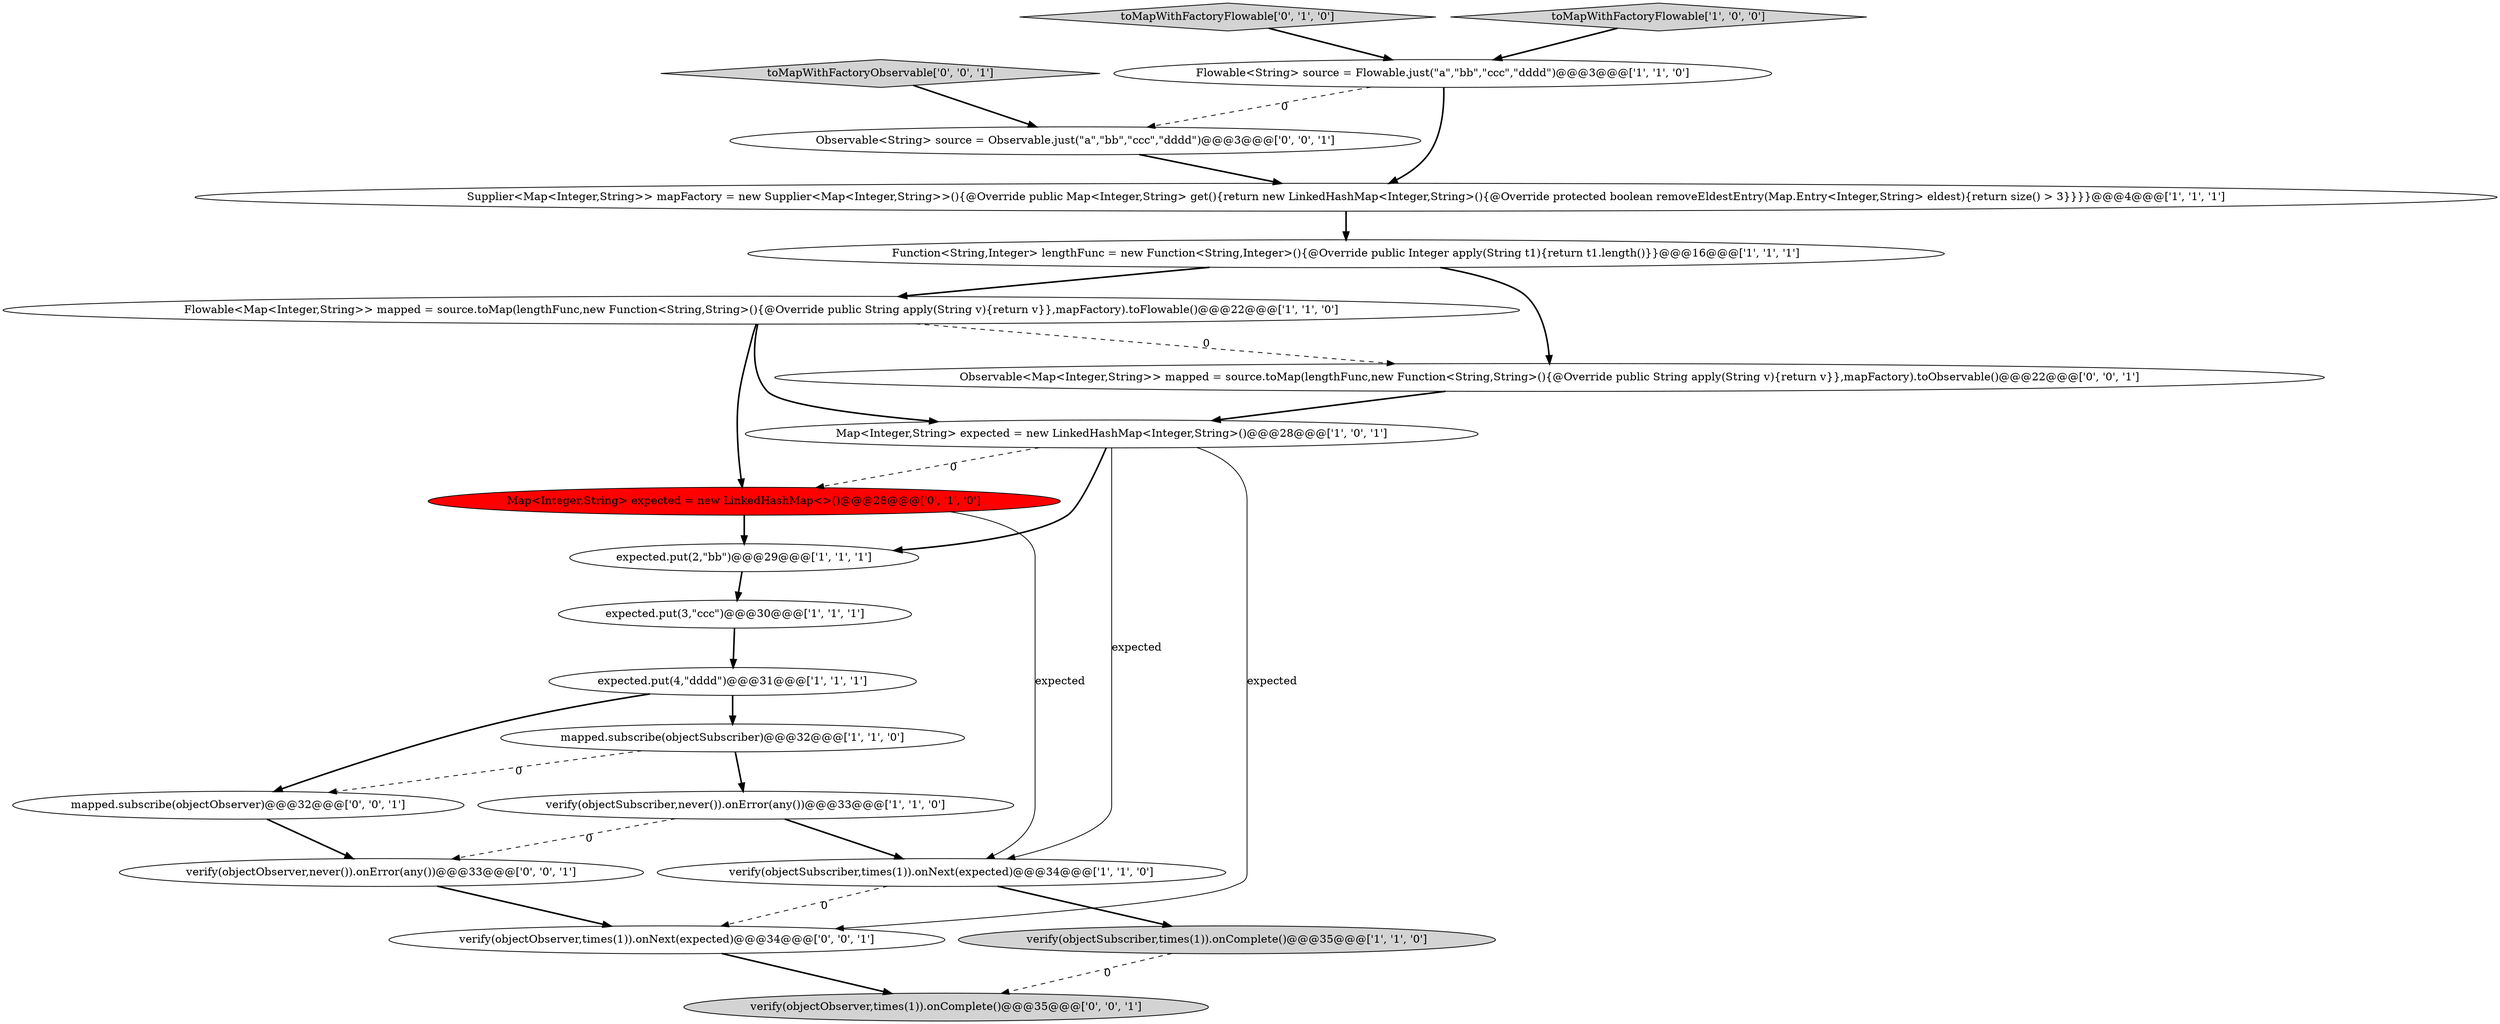 digraph {
18 [style = filled, label = "toMapWithFactoryObservable['0', '0', '1']", fillcolor = lightgray, shape = diamond image = "AAA0AAABBB3BBB"];
14 [style = filled, label = "Map<Integer,String> expected = new LinkedHashMap<>()@@@28@@@['0', '1', '0']", fillcolor = red, shape = ellipse image = "AAA1AAABBB2BBB"];
20 [style = filled, label = "Observable<String> source = Observable.just(\"a\",\"bb\",\"ccc\",\"dddd\")@@@3@@@['0', '0', '1']", fillcolor = white, shape = ellipse image = "AAA0AAABBB3BBB"];
1 [style = filled, label = "expected.put(4,\"dddd\")@@@31@@@['1', '1', '1']", fillcolor = white, shape = ellipse image = "AAA0AAABBB1BBB"];
5 [style = filled, label = "verify(objectSubscriber,never()).onError(any())@@@33@@@['1', '1', '0']", fillcolor = white, shape = ellipse image = "AAA0AAABBB1BBB"];
7 [style = filled, label = "expected.put(2,\"bb\")@@@29@@@['1', '1', '1']", fillcolor = white, shape = ellipse image = "AAA0AAABBB1BBB"];
0 [style = filled, label = "verify(objectSubscriber,times(1)).onNext(expected)@@@34@@@['1', '1', '0']", fillcolor = white, shape = ellipse image = "AAA0AAABBB1BBB"];
13 [style = filled, label = "toMapWithFactoryFlowable['0', '1', '0']", fillcolor = lightgray, shape = diamond image = "AAA0AAABBB2BBB"];
11 [style = filled, label = "Function<String,Integer> lengthFunc = new Function<String,Integer>(){@Override public Integer apply(String t1){return t1.length()}}@@@16@@@['1', '1', '1']", fillcolor = white, shape = ellipse image = "AAA0AAABBB1BBB"];
15 [style = filled, label = "verify(objectObserver,times(1)).onNext(expected)@@@34@@@['0', '0', '1']", fillcolor = white, shape = ellipse image = "AAA0AAABBB3BBB"];
3 [style = filled, label = "toMapWithFactoryFlowable['1', '0', '0']", fillcolor = lightgray, shape = diamond image = "AAA0AAABBB1BBB"];
6 [style = filled, label = "Flowable<String> source = Flowable.just(\"a\",\"bb\",\"ccc\",\"dddd\")@@@3@@@['1', '1', '0']", fillcolor = white, shape = ellipse image = "AAA0AAABBB1BBB"];
17 [style = filled, label = "mapped.subscribe(objectObserver)@@@32@@@['0', '0', '1']", fillcolor = white, shape = ellipse image = "AAA0AAABBB3BBB"];
9 [style = filled, label = "Supplier<Map<Integer,String>> mapFactory = new Supplier<Map<Integer,String>>(){@Override public Map<Integer,String> get(){return new LinkedHashMap<Integer,String>(){@Override protected boolean removeEldestEntry(Map.Entry<Integer,String> eldest){return size() > 3}}}}@@@4@@@['1', '1', '1']", fillcolor = white, shape = ellipse image = "AAA0AAABBB1BBB"];
10 [style = filled, label = "Flowable<Map<Integer,String>> mapped = source.toMap(lengthFunc,new Function<String,String>(){@Override public String apply(String v){return v}},mapFactory).toFlowable()@@@22@@@['1', '1', '0']", fillcolor = white, shape = ellipse image = "AAA0AAABBB1BBB"];
4 [style = filled, label = "mapped.subscribe(objectSubscriber)@@@32@@@['1', '1', '0']", fillcolor = white, shape = ellipse image = "AAA0AAABBB1BBB"];
19 [style = filled, label = "verify(objectObserver,never()).onError(any())@@@33@@@['0', '0', '1']", fillcolor = white, shape = ellipse image = "AAA0AAABBB3BBB"];
12 [style = filled, label = "Map<Integer,String> expected = new LinkedHashMap<Integer,String>()@@@28@@@['1', '0', '1']", fillcolor = white, shape = ellipse image = "AAA0AAABBB1BBB"];
21 [style = filled, label = "Observable<Map<Integer,String>> mapped = source.toMap(lengthFunc,new Function<String,String>(){@Override public String apply(String v){return v}},mapFactory).toObservable()@@@22@@@['0', '0', '1']", fillcolor = white, shape = ellipse image = "AAA0AAABBB3BBB"];
2 [style = filled, label = "expected.put(3,\"ccc\")@@@30@@@['1', '1', '1']", fillcolor = white, shape = ellipse image = "AAA0AAABBB1BBB"];
8 [style = filled, label = "verify(objectSubscriber,times(1)).onComplete()@@@35@@@['1', '1', '0']", fillcolor = lightgray, shape = ellipse image = "AAA0AAABBB1BBB"];
16 [style = filled, label = "verify(objectObserver,times(1)).onComplete()@@@35@@@['0', '0', '1']", fillcolor = lightgray, shape = ellipse image = "AAA0AAABBB3BBB"];
1->4 [style = bold, label=""];
8->16 [style = dashed, label="0"];
10->21 [style = dashed, label="0"];
12->15 [style = solid, label="expected"];
9->11 [style = bold, label=""];
4->17 [style = dashed, label="0"];
10->14 [style = bold, label=""];
20->9 [style = bold, label=""];
6->20 [style = dashed, label="0"];
2->1 [style = bold, label=""];
11->21 [style = bold, label=""];
0->15 [style = dashed, label="0"];
3->6 [style = bold, label=""];
14->0 [style = solid, label="expected"];
15->16 [style = bold, label=""];
17->19 [style = bold, label=""];
12->7 [style = bold, label=""];
12->0 [style = solid, label="expected"];
1->17 [style = bold, label=""];
14->7 [style = bold, label=""];
21->12 [style = bold, label=""];
18->20 [style = bold, label=""];
12->14 [style = dashed, label="0"];
5->0 [style = bold, label=""];
11->10 [style = bold, label=""];
10->12 [style = bold, label=""];
7->2 [style = bold, label=""];
0->8 [style = bold, label=""];
13->6 [style = bold, label=""];
19->15 [style = bold, label=""];
6->9 [style = bold, label=""];
5->19 [style = dashed, label="0"];
4->5 [style = bold, label=""];
}
